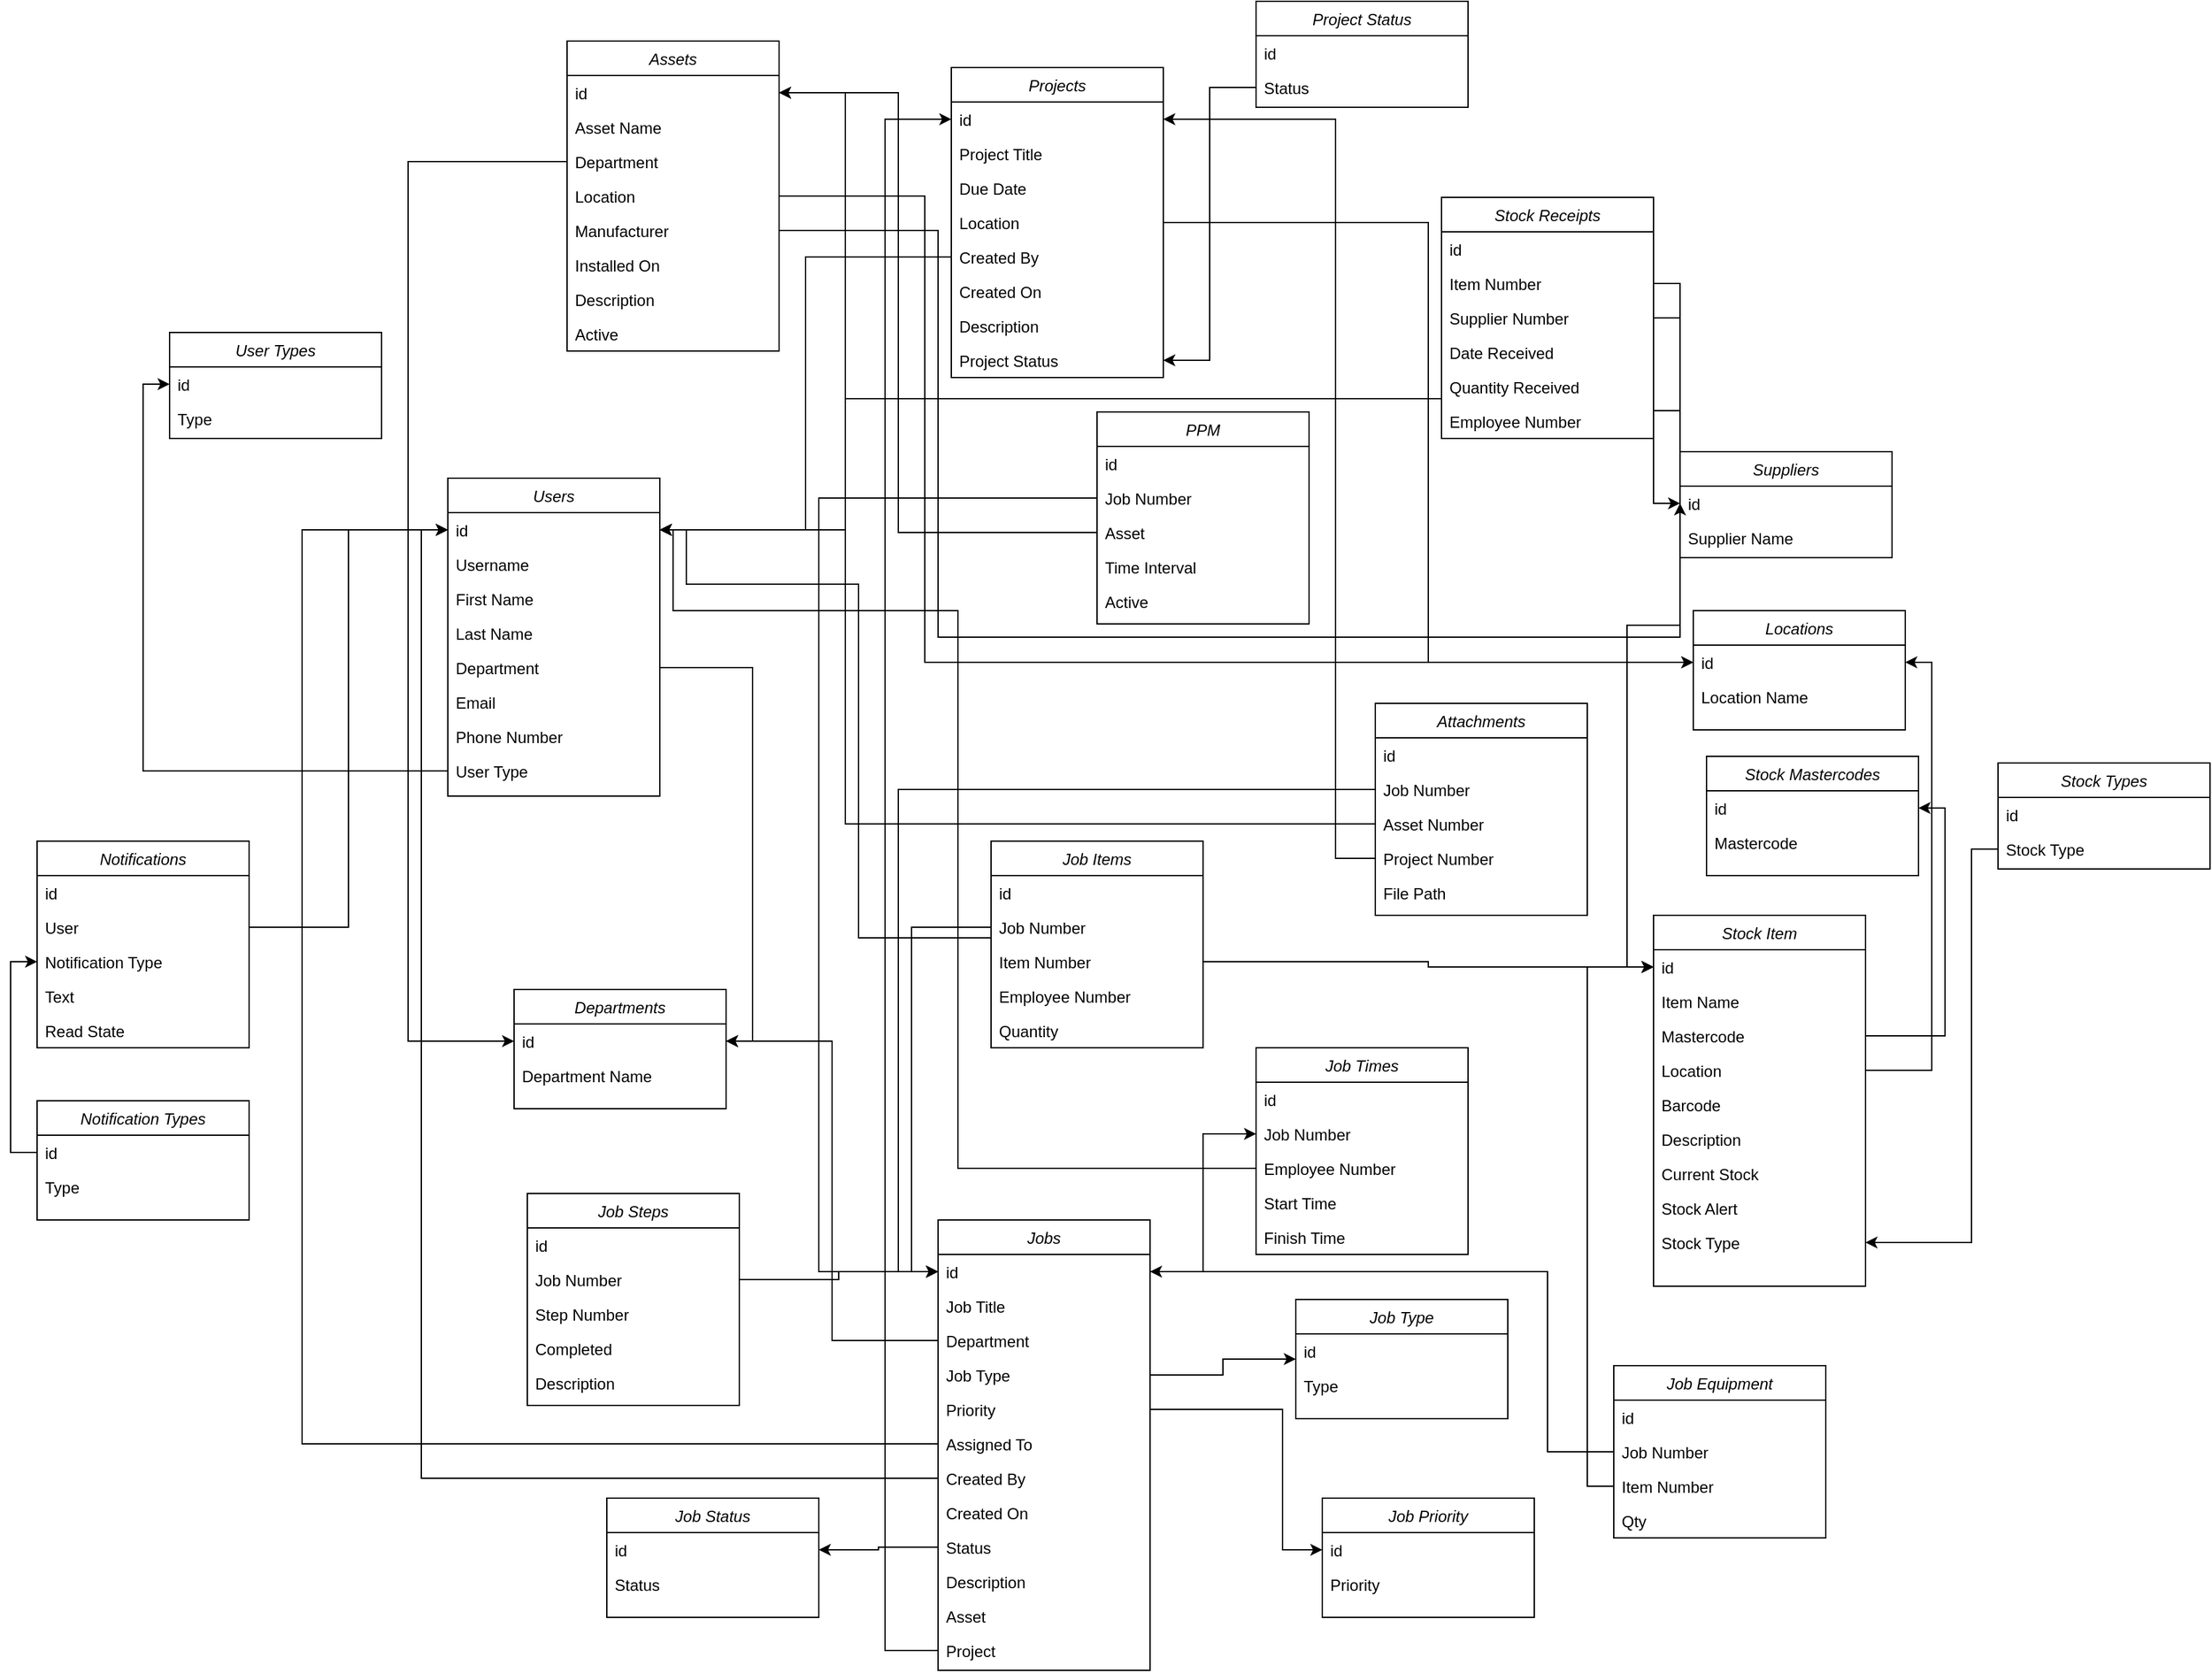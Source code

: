 <mxfile version="14.9.0" type="device"><diagram id="C5RBs43oDa-KdzZeNtuy" name="Page-1"><mxGraphModel dx="1955" dy="829" grid="1" gridSize="10" guides="1" tooltips="1" connect="1" arrows="1" fold="1" page="1" pageScale="1" pageWidth="1169" pageHeight="827" math="0" shadow="0"><root><mxCell id="WIyWlLk6GJQsqaUBKTNV-0"/><mxCell id="WIyWlLk6GJQsqaUBKTNV-1" parent="WIyWlLk6GJQsqaUBKTNV-0"/><mxCell id="DF0LP9qrKJNZYQC01fjp-1" value="Departments" style="swimlane;fontStyle=2;align=center;verticalAlign=top;childLayout=stackLayout;horizontal=1;startSize=26;horizontalStack=0;resizeParent=1;resizeLast=0;collapsible=1;marginBottom=0;rounded=0;shadow=0;strokeWidth=1;" parent="WIyWlLk6GJQsqaUBKTNV-1" vertex="1"><mxGeometry x="720" y="786" width="160" height="90" as="geometry"><mxRectangle x="230" y="140" width="160" height="26" as="alternateBounds"/></mxGeometry></mxCell><mxCell id="DF0LP9qrKJNZYQC01fjp-2" value="id" style="text;align=left;verticalAlign=top;spacingLeft=4;spacingRight=4;overflow=hidden;rotatable=0;points=[[0,0.5],[1,0.5]];portConstraint=eastwest;" parent="DF0LP9qrKJNZYQC01fjp-1" vertex="1"><mxGeometry y="26" width="160" height="26" as="geometry"/></mxCell><mxCell id="DF0LP9qrKJNZYQC01fjp-3" value="Department Name" style="text;align=left;verticalAlign=top;spacingLeft=4;spacingRight=4;overflow=hidden;rotatable=0;points=[[0,0.5],[1,0.5]];portConstraint=eastwest;rounded=0;shadow=0;html=0;" parent="DF0LP9qrKJNZYQC01fjp-1" vertex="1"><mxGeometry y="52" width="160" height="26" as="geometry"/></mxCell><mxCell id="DF0LP9qrKJNZYQC01fjp-8" value="Locations" style="swimlane;fontStyle=2;align=center;verticalAlign=top;childLayout=stackLayout;horizontal=1;startSize=26;horizontalStack=0;resizeParent=1;resizeLast=0;collapsible=1;marginBottom=0;rounded=0;shadow=0;strokeWidth=1;" parent="WIyWlLk6GJQsqaUBKTNV-1" vertex="1"><mxGeometry x="1610" y="500" width="160" height="90" as="geometry"><mxRectangle x="230" y="140" width="160" height="26" as="alternateBounds"/></mxGeometry></mxCell><mxCell id="DF0LP9qrKJNZYQC01fjp-9" value="id" style="text;align=left;verticalAlign=top;spacingLeft=4;spacingRight=4;overflow=hidden;rotatable=0;points=[[0,0.5],[1,0.5]];portConstraint=eastwest;" parent="DF0LP9qrKJNZYQC01fjp-8" vertex="1"><mxGeometry y="26" width="160" height="26" as="geometry"/></mxCell><mxCell id="DF0LP9qrKJNZYQC01fjp-10" value="Location Name" style="text;align=left;verticalAlign=top;spacingLeft=4;spacingRight=4;overflow=hidden;rotatable=0;points=[[0,0.5],[1,0.5]];portConstraint=eastwest;rounded=0;shadow=0;html=0;" parent="DF0LP9qrKJNZYQC01fjp-8" vertex="1"><mxGeometry y="52" width="160" height="26" as="geometry"/></mxCell><mxCell id="DF0LP9qrKJNZYQC01fjp-11" value="Job Status" style="swimlane;fontStyle=2;align=center;verticalAlign=top;childLayout=stackLayout;horizontal=1;startSize=26;horizontalStack=0;resizeParent=1;resizeLast=0;collapsible=1;marginBottom=0;rounded=0;shadow=0;strokeWidth=1;" parent="WIyWlLk6GJQsqaUBKTNV-1" vertex="1"><mxGeometry x="790" y="1170" width="160" height="90" as="geometry"><mxRectangle x="230" y="140" width="160" height="26" as="alternateBounds"/></mxGeometry></mxCell><mxCell id="DF0LP9qrKJNZYQC01fjp-12" value="id" style="text;align=left;verticalAlign=top;spacingLeft=4;spacingRight=4;overflow=hidden;rotatable=0;points=[[0,0.5],[1,0.5]];portConstraint=eastwest;" parent="DF0LP9qrKJNZYQC01fjp-11" vertex="1"><mxGeometry y="26" width="160" height="26" as="geometry"/></mxCell><mxCell id="DF0LP9qrKJNZYQC01fjp-13" value="Status" style="text;align=left;verticalAlign=top;spacingLeft=4;spacingRight=4;overflow=hidden;rotatable=0;points=[[0,0.5],[1,0.5]];portConstraint=eastwest;rounded=0;shadow=0;html=0;" parent="DF0LP9qrKJNZYQC01fjp-11" vertex="1"><mxGeometry y="52" width="160" height="26" as="geometry"/></mxCell><mxCell id="DF0LP9qrKJNZYQC01fjp-14" value="Job Priority" style="swimlane;fontStyle=2;align=center;verticalAlign=top;childLayout=stackLayout;horizontal=1;startSize=26;horizontalStack=0;resizeParent=1;resizeLast=0;collapsible=1;marginBottom=0;rounded=0;shadow=0;strokeWidth=1;" parent="WIyWlLk6GJQsqaUBKTNV-1" vertex="1"><mxGeometry x="1330" y="1170" width="160" height="90" as="geometry"><mxRectangle x="230" y="140" width="160" height="26" as="alternateBounds"/></mxGeometry></mxCell><mxCell id="DF0LP9qrKJNZYQC01fjp-15" value="id" style="text;align=left;verticalAlign=top;spacingLeft=4;spacingRight=4;overflow=hidden;rotatable=0;points=[[0,0.5],[1,0.5]];portConstraint=eastwest;" parent="DF0LP9qrKJNZYQC01fjp-14" vertex="1"><mxGeometry y="26" width="160" height="26" as="geometry"/></mxCell><mxCell id="DF0LP9qrKJNZYQC01fjp-16" value="Priority" style="text;align=left;verticalAlign=top;spacingLeft=4;spacingRight=4;overflow=hidden;rotatable=0;points=[[0,0.5],[1,0.5]];portConstraint=eastwest;rounded=0;shadow=0;html=0;" parent="DF0LP9qrKJNZYQC01fjp-14" vertex="1"><mxGeometry y="52" width="160" height="26" as="geometry"/></mxCell><mxCell id="DF0LP9qrKJNZYQC01fjp-17" value="Job Type" style="swimlane;fontStyle=2;align=center;verticalAlign=top;childLayout=stackLayout;horizontal=1;startSize=26;horizontalStack=0;resizeParent=1;resizeLast=0;collapsible=1;marginBottom=0;rounded=0;shadow=0;strokeWidth=1;" parent="WIyWlLk6GJQsqaUBKTNV-1" vertex="1"><mxGeometry x="1310" y="1020" width="160" height="90" as="geometry"><mxRectangle x="230" y="140" width="160" height="26" as="alternateBounds"/></mxGeometry></mxCell><mxCell id="DF0LP9qrKJNZYQC01fjp-18" value="id" style="text;align=left;verticalAlign=top;spacingLeft=4;spacingRight=4;overflow=hidden;rotatable=0;points=[[0,0.5],[1,0.5]];portConstraint=eastwest;" parent="DF0LP9qrKJNZYQC01fjp-17" vertex="1"><mxGeometry y="26" width="160" height="26" as="geometry"/></mxCell><mxCell id="DF0LP9qrKJNZYQC01fjp-19" value="Type" style="text;align=left;verticalAlign=top;spacingLeft=4;spacingRight=4;overflow=hidden;rotatable=0;points=[[0,0.5],[1,0.5]];portConstraint=eastwest;rounded=0;shadow=0;html=0;" parent="DF0LP9qrKJNZYQC01fjp-17" vertex="1"><mxGeometry y="52" width="160" height="26" as="geometry"/></mxCell><mxCell id="DF0LP9qrKJNZYQC01fjp-20" value="Users" style="swimlane;fontStyle=2;align=center;verticalAlign=top;childLayout=stackLayout;horizontal=1;startSize=26;horizontalStack=0;resizeParent=1;resizeLast=0;collapsible=1;marginBottom=0;rounded=0;shadow=0;strokeWidth=1;" parent="WIyWlLk6GJQsqaUBKTNV-1" vertex="1"><mxGeometry x="670" y="400" width="160" height="240" as="geometry"><mxRectangle x="230" y="140" width="160" height="26" as="alternateBounds"/></mxGeometry></mxCell><mxCell id="DF0LP9qrKJNZYQC01fjp-21" value="id" style="text;align=left;verticalAlign=top;spacingLeft=4;spacingRight=4;overflow=hidden;rotatable=0;points=[[0,0.5],[1,0.5]];portConstraint=eastwest;" parent="DF0LP9qrKJNZYQC01fjp-20" vertex="1"><mxGeometry y="26" width="160" height="26" as="geometry"/></mxCell><mxCell id="DF0LP9qrKJNZYQC01fjp-22" value="Username" style="text;align=left;verticalAlign=top;spacingLeft=4;spacingRight=4;overflow=hidden;rotatable=0;points=[[0,0.5],[1,0.5]];portConstraint=eastwest;rounded=0;shadow=0;html=0;" parent="DF0LP9qrKJNZYQC01fjp-20" vertex="1"><mxGeometry y="52" width="160" height="26" as="geometry"/></mxCell><mxCell id="DF0LP9qrKJNZYQC01fjp-23" value="First Name" style="text;align=left;verticalAlign=top;spacingLeft=4;spacingRight=4;overflow=hidden;rotatable=0;points=[[0,0.5],[1,0.5]];portConstraint=eastwest;rounded=0;shadow=0;html=0;" parent="DF0LP9qrKJNZYQC01fjp-20" vertex="1"><mxGeometry y="78" width="160" height="26" as="geometry"/></mxCell><mxCell id="DF0LP9qrKJNZYQC01fjp-26" value="Last Name" style="text;align=left;verticalAlign=top;spacingLeft=4;spacingRight=4;overflow=hidden;rotatable=0;points=[[0,0.5],[1,0.5]];portConstraint=eastwest;rounded=0;shadow=0;html=0;" parent="DF0LP9qrKJNZYQC01fjp-20" vertex="1"><mxGeometry y="104" width="160" height="26" as="geometry"/></mxCell><mxCell id="DF0LP9qrKJNZYQC01fjp-27" value="Department" style="text;align=left;verticalAlign=top;spacingLeft=4;spacingRight=4;overflow=hidden;rotatable=0;points=[[0,0.5],[1,0.5]];portConstraint=eastwest;rounded=0;shadow=0;html=0;" parent="DF0LP9qrKJNZYQC01fjp-20" vertex="1"><mxGeometry y="130" width="160" height="26" as="geometry"/></mxCell><mxCell id="DF0LP9qrKJNZYQC01fjp-28" value="Email" style="text;align=left;verticalAlign=top;spacingLeft=4;spacingRight=4;overflow=hidden;rotatable=0;points=[[0,0.5],[1,0.5]];portConstraint=eastwest;rounded=0;shadow=0;html=0;" parent="DF0LP9qrKJNZYQC01fjp-20" vertex="1"><mxGeometry y="156" width="160" height="26" as="geometry"/></mxCell><mxCell id="DF0LP9qrKJNZYQC01fjp-29" value="Phone Number" style="text;align=left;verticalAlign=top;spacingLeft=4;spacingRight=4;overflow=hidden;rotatable=0;points=[[0,0.5],[1,0.5]];portConstraint=eastwest;rounded=0;shadow=0;html=0;" parent="DF0LP9qrKJNZYQC01fjp-20" vertex="1"><mxGeometry y="182" width="160" height="26" as="geometry"/></mxCell><mxCell id="DF0LP9qrKJNZYQC01fjp-30" value="User Type" style="text;align=left;verticalAlign=top;spacingLeft=4;spacingRight=4;overflow=hidden;rotatable=0;points=[[0,0.5],[1,0.5]];portConstraint=eastwest;rounded=0;shadow=0;html=0;" parent="DF0LP9qrKJNZYQC01fjp-20" vertex="1"><mxGeometry y="208" width="160" height="26" as="geometry"/></mxCell><mxCell id="DF0LP9qrKJNZYQC01fjp-31" style="edgeStyle=orthogonalEdgeStyle;rounded=0;orthogonalLoop=1;jettySize=auto;html=1;exitX=1;exitY=0.5;exitDx=0;exitDy=0;entryX=1;entryY=0.5;entryDx=0;entryDy=0;" parent="WIyWlLk6GJQsqaUBKTNV-1" source="DF0LP9qrKJNZYQC01fjp-27" target="DF0LP9qrKJNZYQC01fjp-2" edge="1"><mxGeometry relative="1" as="geometry"/></mxCell><mxCell id="DF0LP9qrKJNZYQC01fjp-33" value="Suppliers" style="swimlane;fontStyle=2;align=center;verticalAlign=top;childLayout=stackLayout;horizontal=1;startSize=26;horizontalStack=0;resizeParent=1;resizeLast=0;collapsible=1;marginBottom=0;rounded=0;shadow=0;strokeWidth=1;" parent="WIyWlLk6GJQsqaUBKTNV-1" vertex="1"><mxGeometry x="1600" y="380" width="160" height="80" as="geometry"><mxRectangle x="230" y="140" width="160" height="26" as="alternateBounds"/></mxGeometry></mxCell><mxCell id="DF0LP9qrKJNZYQC01fjp-34" value="id" style="text;align=left;verticalAlign=top;spacingLeft=4;spacingRight=4;overflow=hidden;rotatable=0;points=[[0,0.5],[1,0.5]];portConstraint=eastwest;" parent="DF0LP9qrKJNZYQC01fjp-33" vertex="1"><mxGeometry y="26" width="160" height="26" as="geometry"/></mxCell><mxCell id="DF0LP9qrKJNZYQC01fjp-35" value="Supplier Name" style="text;align=left;verticalAlign=top;spacingLeft=4;spacingRight=4;overflow=hidden;rotatable=0;points=[[0,0.5],[1,0.5]];portConstraint=eastwest;rounded=0;shadow=0;html=0;" parent="DF0LP9qrKJNZYQC01fjp-33" vertex="1"><mxGeometry y="52" width="160" height="26" as="geometry"/></mxCell><mxCell id="DF0LP9qrKJNZYQC01fjp-42" value="Stock Item" style="swimlane;fontStyle=2;align=center;verticalAlign=top;childLayout=stackLayout;horizontal=1;startSize=26;horizontalStack=0;resizeParent=1;resizeLast=0;collapsible=1;marginBottom=0;rounded=0;shadow=0;strokeWidth=1;" parent="WIyWlLk6GJQsqaUBKTNV-1" vertex="1"><mxGeometry x="1580" y="730" width="160" height="280" as="geometry"><mxRectangle x="230" y="140" width="160" height="26" as="alternateBounds"/></mxGeometry></mxCell><mxCell id="DF0LP9qrKJNZYQC01fjp-43" value="id" style="text;align=left;verticalAlign=top;spacingLeft=4;spacingRight=4;overflow=hidden;rotatable=0;points=[[0,0.5],[1,0.5]];portConstraint=eastwest;" parent="DF0LP9qrKJNZYQC01fjp-42" vertex="1"><mxGeometry y="26" width="160" height="26" as="geometry"/></mxCell><mxCell id="DF0LP9qrKJNZYQC01fjp-44" value="Item Name" style="text;align=left;verticalAlign=top;spacingLeft=4;spacingRight=4;overflow=hidden;rotatable=0;points=[[0,0.5],[1,0.5]];portConstraint=eastwest;rounded=0;shadow=0;html=0;" parent="DF0LP9qrKJNZYQC01fjp-42" vertex="1"><mxGeometry y="52" width="160" height="26" as="geometry"/></mxCell><mxCell id="DF0LP9qrKJNZYQC01fjp-46" value="Mastercode" style="text;align=left;verticalAlign=top;spacingLeft=4;spacingRight=4;overflow=hidden;rotatable=0;points=[[0,0.5],[1,0.5]];portConstraint=eastwest;rounded=0;shadow=0;html=0;" parent="DF0LP9qrKJNZYQC01fjp-42" vertex="1"><mxGeometry y="78" width="160" height="26" as="geometry"/></mxCell><mxCell id="DF0LP9qrKJNZYQC01fjp-47" value="Location" style="text;align=left;verticalAlign=top;spacingLeft=4;spacingRight=4;overflow=hidden;rotatable=0;points=[[0,0.5],[1,0.5]];portConstraint=eastwest;rounded=0;shadow=0;html=0;" parent="DF0LP9qrKJNZYQC01fjp-42" vertex="1"><mxGeometry y="104" width="160" height="26" as="geometry"/></mxCell><mxCell id="DF0LP9qrKJNZYQC01fjp-48" value="Barcode" style="text;align=left;verticalAlign=top;spacingLeft=4;spacingRight=4;overflow=hidden;rotatable=0;points=[[0,0.5],[1,0.5]];portConstraint=eastwest;rounded=0;shadow=0;html=0;" parent="DF0LP9qrKJNZYQC01fjp-42" vertex="1"><mxGeometry y="130" width="160" height="26" as="geometry"/></mxCell><mxCell id="DF0LP9qrKJNZYQC01fjp-49" value="Description" style="text;align=left;verticalAlign=top;spacingLeft=4;spacingRight=4;overflow=hidden;rotatable=0;points=[[0,0.5],[1,0.5]];portConstraint=eastwest;rounded=0;shadow=0;html=0;" parent="DF0LP9qrKJNZYQC01fjp-42" vertex="1"><mxGeometry y="156" width="160" height="26" as="geometry"/></mxCell><mxCell id="DF0LP9qrKJNZYQC01fjp-50" value="Current Stock" style="text;align=left;verticalAlign=top;spacingLeft=4;spacingRight=4;overflow=hidden;rotatable=0;points=[[0,0.5],[1,0.5]];portConstraint=eastwest;rounded=0;shadow=0;html=0;" parent="DF0LP9qrKJNZYQC01fjp-42" vertex="1"><mxGeometry y="182" width="160" height="26" as="geometry"/></mxCell><mxCell id="DF0LP9qrKJNZYQC01fjp-51" value="Stock Alert" style="text;align=left;verticalAlign=top;spacingLeft=4;spacingRight=4;overflow=hidden;rotatable=0;points=[[0,0.5],[1,0.5]];portConstraint=eastwest;rounded=0;shadow=0;html=0;" parent="DF0LP9qrKJNZYQC01fjp-42" vertex="1"><mxGeometry y="208" width="160" height="26" as="geometry"/></mxCell><mxCell id="DF0LP9qrKJNZYQC01fjp-133" value="Stock Type" style="text;align=left;verticalAlign=top;spacingLeft=4;spacingRight=4;overflow=hidden;rotatable=0;points=[[0,0.5],[1,0.5]];portConstraint=eastwest;rounded=0;shadow=0;html=0;" parent="DF0LP9qrKJNZYQC01fjp-42" vertex="1"><mxGeometry y="234" width="160" height="26" as="geometry"/></mxCell><mxCell id="DF0LP9qrKJNZYQC01fjp-52" value="Stock Mastercodes" style="swimlane;fontStyle=2;align=center;verticalAlign=top;childLayout=stackLayout;horizontal=1;startSize=26;horizontalStack=0;resizeParent=1;resizeLast=0;collapsible=1;marginBottom=0;rounded=0;shadow=0;strokeWidth=1;" parent="WIyWlLk6GJQsqaUBKTNV-1" vertex="1"><mxGeometry x="1620" y="610" width="160" height="90" as="geometry"><mxRectangle x="230" y="140" width="160" height="26" as="alternateBounds"/></mxGeometry></mxCell><mxCell id="DF0LP9qrKJNZYQC01fjp-53" value="id" style="text;align=left;verticalAlign=top;spacingLeft=4;spacingRight=4;overflow=hidden;rotatable=0;points=[[0,0.5],[1,0.5]];portConstraint=eastwest;" parent="DF0LP9qrKJNZYQC01fjp-52" vertex="1"><mxGeometry y="26" width="160" height="26" as="geometry"/></mxCell><mxCell id="DF0LP9qrKJNZYQC01fjp-54" value="Mastercode" style="text;align=left;verticalAlign=top;spacingLeft=4;spacingRight=4;overflow=hidden;rotatable=0;points=[[0,0.5],[1,0.5]];portConstraint=eastwest;rounded=0;shadow=0;html=0;" parent="DF0LP9qrKJNZYQC01fjp-52" vertex="1"><mxGeometry y="52" width="160" height="26" as="geometry"/></mxCell><mxCell id="DF0LP9qrKJNZYQC01fjp-55" style="edgeStyle=orthogonalEdgeStyle;rounded=0;orthogonalLoop=1;jettySize=auto;html=1;exitX=1;exitY=0.5;exitDx=0;exitDy=0;entryX=1;entryY=0.5;entryDx=0;entryDy=0;" parent="WIyWlLk6GJQsqaUBKTNV-1" source="DF0LP9qrKJNZYQC01fjp-46" target="DF0LP9qrKJNZYQC01fjp-53" edge="1"><mxGeometry relative="1" as="geometry"/></mxCell><mxCell id="DF0LP9qrKJNZYQC01fjp-57" style="edgeStyle=orthogonalEdgeStyle;rounded=0;orthogonalLoop=1;jettySize=auto;html=1;exitX=1;exitY=0.5;exitDx=0;exitDy=0;entryX=1;entryY=0.5;entryDx=0;entryDy=0;" parent="WIyWlLk6GJQsqaUBKTNV-1" source="DF0LP9qrKJNZYQC01fjp-47" target="DF0LP9qrKJNZYQC01fjp-9" edge="1"><mxGeometry relative="1" as="geometry"/></mxCell><mxCell id="DF0LP9qrKJNZYQC01fjp-59" value="Jobs" style="swimlane;fontStyle=2;align=center;verticalAlign=top;childLayout=stackLayout;horizontal=1;startSize=26;horizontalStack=0;resizeParent=1;resizeLast=0;collapsible=1;marginBottom=0;rounded=0;shadow=0;strokeWidth=1;" parent="WIyWlLk6GJQsqaUBKTNV-1" vertex="1"><mxGeometry x="1040" y="960" width="160" height="340" as="geometry"><mxRectangle x="230" y="140" width="160" height="26" as="alternateBounds"/></mxGeometry></mxCell><mxCell id="DF0LP9qrKJNZYQC01fjp-60" value="id" style="text;align=left;verticalAlign=top;spacingLeft=4;spacingRight=4;overflow=hidden;rotatable=0;points=[[0,0.5],[1,0.5]];portConstraint=eastwest;" parent="DF0LP9qrKJNZYQC01fjp-59" vertex="1"><mxGeometry y="26" width="160" height="26" as="geometry"/></mxCell><mxCell id="DF0LP9qrKJNZYQC01fjp-61" value="Job Title" style="text;align=left;verticalAlign=top;spacingLeft=4;spacingRight=4;overflow=hidden;rotatable=0;points=[[0,0.5],[1,0.5]];portConstraint=eastwest;rounded=0;shadow=0;html=0;" parent="DF0LP9qrKJNZYQC01fjp-59" vertex="1"><mxGeometry y="52" width="160" height="26" as="geometry"/></mxCell><mxCell id="DF0LP9qrKJNZYQC01fjp-62" value="Department" style="text;align=left;verticalAlign=top;spacingLeft=4;spacingRight=4;overflow=hidden;rotatable=0;points=[[0,0.5],[1,0.5]];portConstraint=eastwest;rounded=0;shadow=0;html=0;" parent="DF0LP9qrKJNZYQC01fjp-59" vertex="1"><mxGeometry y="78" width="160" height="26" as="geometry"/></mxCell><mxCell id="DF0LP9qrKJNZYQC01fjp-63" value="Job Type" style="text;align=left;verticalAlign=top;spacingLeft=4;spacingRight=4;overflow=hidden;rotatable=0;points=[[0,0.5],[1,0.5]];portConstraint=eastwest;rounded=0;shadow=0;html=0;" parent="DF0LP9qrKJNZYQC01fjp-59" vertex="1"><mxGeometry y="104" width="160" height="26" as="geometry"/></mxCell><mxCell id="DF0LP9qrKJNZYQC01fjp-64" value="Priority" style="text;align=left;verticalAlign=top;spacingLeft=4;spacingRight=4;overflow=hidden;rotatable=0;points=[[0,0.5],[1,0.5]];portConstraint=eastwest;rounded=0;shadow=0;html=0;" parent="DF0LP9qrKJNZYQC01fjp-59" vertex="1"><mxGeometry y="130" width="160" height="26" as="geometry"/></mxCell><mxCell id="DF0LP9qrKJNZYQC01fjp-65" value="Assigned To" style="text;align=left;verticalAlign=top;spacingLeft=4;spacingRight=4;overflow=hidden;rotatable=0;points=[[0,0.5],[1,0.5]];portConstraint=eastwest;rounded=0;shadow=0;html=0;" parent="DF0LP9qrKJNZYQC01fjp-59" vertex="1"><mxGeometry y="156" width="160" height="26" as="geometry"/></mxCell><mxCell id="DF0LP9qrKJNZYQC01fjp-66" value="Created By" style="text;align=left;verticalAlign=top;spacingLeft=4;spacingRight=4;overflow=hidden;rotatable=0;points=[[0,0.5],[1,0.5]];portConstraint=eastwest;rounded=0;shadow=0;html=0;" parent="DF0LP9qrKJNZYQC01fjp-59" vertex="1"><mxGeometry y="182" width="160" height="26" as="geometry"/></mxCell><mxCell id="DF0LP9qrKJNZYQC01fjp-67" value="Created On" style="text;align=left;verticalAlign=top;spacingLeft=4;spacingRight=4;overflow=hidden;rotatable=0;points=[[0,0.5],[1,0.5]];portConstraint=eastwest;rounded=0;shadow=0;html=0;" parent="DF0LP9qrKJNZYQC01fjp-59" vertex="1"><mxGeometry y="208" width="160" height="26" as="geometry"/></mxCell><mxCell id="DF0LP9qrKJNZYQC01fjp-71" value="Status" style="text;align=left;verticalAlign=top;spacingLeft=4;spacingRight=4;overflow=hidden;rotatable=0;points=[[0,0.5],[1,0.5]];portConstraint=eastwest;rounded=0;shadow=0;html=0;" parent="DF0LP9qrKJNZYQC01fjp-59" vertex="1"><mxGeometry y="234" width="160" height="26" as="geometry"/></mxCell><mxCell id="DF0LP9qrKJNZYQC01fjp-130" value="Description" style="text;align=left;verticalAlign=top;spacingLeft=4;spacingRight=4;overflow=hidden;rotatable=0;points=[[0,0.5],[1,0.5]];portConstraint=eastwest;rounded=0;shadow=0;html=0;" parent="DF0LP9qrKJNZYQC01fjp-59" vertex="1"><mxGeometry y="260" width="160" height="26" as="geometry"/></mxCell><mxCell id="DF0LP9qrKJNZYQC01fjp-147" value="Asset" style="text;align=left;verticalAlign=top;spacingLeft=4;spacingRight=4;overflow=hidden;rotatable=0;points=[[0,0.5],[1,0.5]];portConstraint=eastwest;rounded=0;shadow=0;html=0;" parent="DF0LP9qrKJNZYQC01fjp-59" vertex="1"><mxGeometry y="286" width="160" height="26" as="geometry"/></mxCell><mxCell id="DF0LP9qrKJNZYQC01fjp-148" value="Project" style="text;align=left;verticalAlign=top;spacingLeft=4;spacingRight=4;overflow=hidden;rotatable=0;points=[[0,0.5],[1,0.5]];portConstraint=eastwest;rounded=0;shadow=0;html=0;" parent="DF0LP9qrKJNZYQC01fjp-59" vertex="1"><mxGeometry y="312" width="160" height="26" as="geometry"/></mxCell><mxCell id="DF0LP9qrKJNZYQC01fjp-68" style="edgeStyle=orthogonalEdgeStyle;rounded=0;orthogonalLoop=1;jettySize=auto;html=1;exitX=0;exitY=0.5;exitDx=0;exitDy=0;entryX=1;entryY=0.5;entryDx=0;entryDy=0;" parent="WIyWlLk6GJQsqaUBKTNV-1" source="DF0LP9qrKJNZYQC01fjp-62" target="DF0LP9qrKJNZYQC01fjp-2" edge="1"><mxGeometry relative="1" as="geometry"/></mxCell><mxCell id="DF0LP9qrKJNZYQC01fjp-69" style="edgeStyle=orthogonalEdgeStyle;rounded=0;orthogonalLoop=1;jettySize=auto;html=1;exitX=1;exitY=0.5;exitDx=0;exitDy=0;entryX=0;entryY=0.5;entryDx=0;entryDy=0;" parent="WIyWlLk6GJQsqaUBKTNV-1" source="DF0LP9qrKJNZYQC01fjp-63" target="DF0LP9qrKJNZYQC01fjp-17" edge="1"><mxGeometry relative="1" as="geometry"/></mxCell><mxCell id="DF0LP9qrKJNZYQC01fjp-70" style="edgeStyle=orthogonalEdgeStyle;rounded=0;orthogonalLoop=1;jettySize=auto;html=1;exitX=1;exitY=0.5;exitDx=0;exitDy=0;entryX=0;entryY=0.5;entryDx=0;entryDy=0;" parent="WIyWlLk6GJQsqaUBKTNV-1" source="DF0LP9qrKJNZYQC01fjp-64" target="DF0LP9qrKJNZYQC01fjp-15" edge="1"><mxGeometry relative="1" as="geometry"><Array as="points"><mxPoint x="1300" y="1103"/><mxPoint x="1300" y="1209"/></Array></mxGeometry></mxCell><mxCell id="DF0LP9qrKJNZYQC01fjp-72" style="edgeStyle=orthogonalEdgeStyle;rounded=0;orthogonalLoop=1;jettySize=auto;html=1;exitX=0;exitY=0.5;exitDx=0;exitDy=0;entryX=1;entryY=0.5;entryDx=0;entryDy=0;" parent="WIyWlLk6GJQsqaUBKTNV-1" source="DF0LP9qrKJNZYQC01fjp-71" target="DF0LP9qrKJNZYQC01fjp-12" edge="1"><mxGeometry relative="1" as="geometry"/></mxCell><mxCell id="DF0LP9qrKJNZYQC01fjp-83" value="Job Times" style="swimlane;fontStyle=2;align=center;verticalAlign=top;childLayout=stackLayout;horizontal=1;startSize=26;horizontalStack=0;resizeParent=1;resizeLast=0;collapsible=1;marginBottom=0;rounded=0;shadow=0;strokeWidth=1;" parent="WIyWlLk6GJQsqaUBKTNV-1" vertex="1"><mxGeometry x="1280" y="830" width="160" height="156" as="geometry"><mxRectangle x="230" y="140" width="160" height="26" as="alternateBounds"/></mxGeometry></mxCell><mxCell id="DF0LP9qrKJNZYQC01fjp-84" value="id" style="text;align=left;verticalAlign=top;spacingLeft=4;spacingRight=4;overflow=hidden;rotatable=0;points=[[0,0.5],[1,0.5]];portConstraint=eastwest;" parent="DF0LP9qrKJNZYQC01fjp-83" vertex="1"><mxGeometry y="26" width="160" height="26" as="geometry"/></mxCell><mxCell id="DF0LP9qrKJNZYQC01fjp-85" value="Job Number" style="text;align=left;verticalAlign=top;spacingLeft=4;spacingRight=4;overflow=hidden;rotatable=0;points=[[0,0.5],[1,0.5]];portConstraint=eastwest;rounded=0;shadow=0;html=0;" parent="DF0LP9qrKJNZYQC01fjp-83" vertex="1"><mxGeometry y="52" width="160" height="26" as="geometry"/></mxCell><mxCell id="DF0LP9qrKJNZYQC01fjp-86" value="Employee Number" style="text;align=left;verticalAlign=top;spacingLeft=4;spacingRight=4;overflow=hidden;rotatable=0;points=[[0,0.5],[1,0.5]];portConstraint=eastwest;rounded=0;shadow=0;html=0;" parent="DF0LP9qrKJNZYQC01fjp-83" vertex="1"><mxGeometry y="78" width="160" height="26" as="geometry"/></mxCell><mxCell id="DF0LP9qrKJNZYQC01fjp-87" value="Start Time" style="text;align=left;verticalAlign=top;spacingLeft=4;spacingRight=4;overflow=hidden;rotatable=0;points=[[0,0.5],[1,0.5]];portConstraint=eastwest;rounded=0;shadow=0;html=0;" parent="DF0LP9qrKJNZYQC01fjp-83" vertex="1"><mxGeometry y="104" width="160" height="26" as="geometry"/></mxCell><mxCell id="DF0LP9qrKJNZYQC01fjp-88" value="Finish Time" style="text;align=left;verticalAlign=top;spacingLeft=4;spacingRight=4;overflow=hidden;rotatable=0;points=[[0,0.5],[1,0.5]];portConstraint=eastwest;rounded=0;shadow=0;html=0;" parent="DF0LP9qrKJNZYQC01fjp-83" vertex="1"><mxGeometry y="130" width="160" height="26" as="geometry"/></mxCell><mxCell id="DF0LP9qrKJNZYQC01fjp-95" style="edgeStyle=orthogonalEdgeStyle;rounded=0;orthogonalLoop=1;jettySize=auto;html=1;exitX=1;exitY=0.5;exitDx=0;exitDy=0;entryX=0;entryY=0.5;entryDx=0;entryDy=0;" parent="WIyWlLk6GJQsqaUBKTNV-1" source="DF0LP9qrKJNZYQC01fjp-60" target="DF0LP9qrKJNZYQC01fjp-85" edge="1"><mxGeometry relative="1" as="geometry"/></mxCell><mxCell id="DF0LP9qrKJNZYQC01fjp-96" style="edgeStyle=orthogonalEdgeStyle;rounded=0;orthogonalLoop=1;jettySize=auto;html=1;exitX=0;exitY=0.5;exitDx=0;exitDy=0;entryX=0;entryY=0.5;entryDx=0;entryDy=0;" parent="WIyWlLk6GJQsqaUBKTNV-1" source="DF0LP9qrKJNZYQC01fjp-66" target="DF0LP9qrKJNZYQC01fjp-21" edge="1"><mxGeometry relative="1" as="geometry"/></mxCell><mxCell id="DF0LP9qrKJNZYQC01fjp-97" style="edgeStyle=orthogonalEdgeStyle;rounded=0;orthogonalLoop=1;jettySize=auto;html=1;exitX=0;exitY=0.5;exitDx=0;exitDy=0;entryX=0;entryY=0.5;entryDx=0;entryDy=0;" parent="WIyWlLk6GJQsqaUBKTNV-1" source="DF0LP9qrKJNZYQC01fjp-65" target="DF0LP9qrKJNZYQC01fjp-21" edge="1"><mxGeometry relative="1" as="geometry"><Array as="points"><mxPoint x="560" y="1129"/><mxPoint x="560" y="439"/></Array></mxGeometry></mxCell><mxCell id="DF0LP9qrKJNZYQC01fjp-98" value="User Types" style="swimlane;fontStyle=2;align=center;verticalAlign=top;childLayout=stackLayout;horizontal=1;startSize=26;horizontalStack=0;resizeParent=1;resizeLast=0;collapsible=1;marginBottom=0;rounded=0;shadow=0;strokeWidth=1;" parent="WIyWlLk6GJQsqaUBKTNV-1" vertex="1"><mxGeometry x="460" y="290" width="160" height="80" as="geometry"><mxRectangle x="230" y="140" width="160" height="26" as="alternateBounds"/></mxGeometry></mxCell><mxCell id="DF0LP9qrKJNZYQC01fjp-99" value="id" style="text;align=left;verticalAlign=top;spacingLeft=4;spacingRight=4;overflow=hidden;rotatable=0;points=[[0,0.5],[1,0.5]];portConstraint=eastwest;" parent="DF0LP9qrKJNZYQC01fjp-98" vertex="1"><mxGeometry y="26" width="160" height="26" as="geometry"/></mxCell><mxCell id="DF0LP9qrKJNZYQC01fjp-100" value="Type" style="text;align=left;verticalAlign=top;spacingLeft=4;spacingRight=4;overflow=hidden;rotatable=0;points=[[0,0.5],[1,0.5]];portConstraint=eastwest;rounded=0;shadow=0;html=0;" parent="DF0LP9qrKJNZYQC01fjp-98" vertex="1"><mxGeometry y="52" width="160" height="26" as="geometry"/></mxCell><mxCell id="DF0LP9qrKJNZYQC01fjp-101" style="edgeStyle=orthogonalEdgeStyle;rounded=0;orthogonalLoop=1;jettySize=auto;html=1;exitX=0;exitY=0.5;exitDx=0;exitDy=0;entryX=0;entryY=0.5;entryDx=0;entryDy=0;" parent="WIyWlLk6GJQsqaUBKTNV-1" source="DF0LP9qrKJNZYQC01fjp-30" target="DF0LP9qrKJNZYQC01fjp-99" edge="1"><mxGeometry relative="1" as="geometry"/></mxCell><mxCell id="DF0LP9qrKJNZYQC01fjp-102" value="Job Items" style="swimlane;fontStyle=2;align=center;verticalAlign=top;childLayout=stackLayout;horizontal=1;startSize=26;horizontalStack=0;resizeParent=1;resizeLast=0;collapsible=1;marginBottom=0;rounded=0;shadow=0;strokeWidth=1;" parent="WIyWlLk6GJQsqaUBKTNV-1" vertex="1"><mxGeometry x="1080" y="674" width="160" height="156" as="geometry"><mxRectangle x="230" y="140" width="160" height="26" as="alternateBounds"/></mxGeometry></mxCell><mxCell id="DF0LP9qrKJNZYQC01fjp-103" value="id" style="text;align=left;verticalAlign=top;spacingLeft=4;spacingRight=4;overflow=hidden;rotatable=0;points=[[0,0.5],[1,0.5]];portConstraint=eastwest;" parent="DF0LP9qrKJNZYQC01fjp-102" vertex="1"><mxGeometry y="26" width="160" height="26" as="geometry"/></mxCell><mxCell id="DF0LP9qrKJNZYQC01fjp-104" value="Job Number" style="text;align=left;verticalAlign=top;spacingLeft=4;spacingRight=4;overflow=hidden;rotatable=0;points=[[0,0.5],[1,0.5]];portConstraint=eastwest;rounded=0;shadow=0;html=0;" parent="DF0LP9qrKJNZYQC01fjp-102" vertex="1"><mxGeometry y="52" width="160" height="26" as="geometry"/></mxCell><mxCell id="DF0LP9qrKJNZYQC01fjp-105" value="Item Number" style="text;align=left;verticalAlign=top;spacingLeft=4;spacingRight=4;overflow=hidden;rotatable=0;points=[[0,0.5],[1,0.5]];portConstraint=eastwest;rounded=0;shadow=0;html=0;" parent="DF0LP9qrKJNZYQC01fjp-102" vertex="1"><mxGeometry y="78" width="160" height="26" as="geometry"/></mxCell><mxCell id="DF0LP9qrKJNZYQC01fjp-106" value="Employee Number" style="text;align=left;verticalAlign=top;spacingLeft=4;spacingRight=4;overflow=hidden;rotatable=0;points=[[0,0.5],[1,0.5]];portConstraint=eastwest;rounded=0;shadow=0;html=0;" parent="DF0LP9qrKJNZYQC01fjp-102" vertex="1"><mxGeometry y="104" width="160" height="26" as="geometry"/></mxCell><mxCell id="DF0LP9qrKJNZYQC01fjp-107" value="Quantity" style="text;align=left;verticalAlign=top;spacingLeft=4;spacingRight=4;overflow=hidden;rotatable=0;points=[[0,0.5],[1,0.5]];portConstraint=eastwest;rounded=0;shadow=0;html=0;" parent="DF0LP9qrKJNZYQC01fjp-102" vertex="1"><mxGeometry y="130" width="160" height="26" as="geometry"/></mxCell><mxCell id="DF0LP9qrKJNZYQC01fjp-108" style="edgeStyle=orthogonalEdgeStyle;rounded=0;orthogonalLoop=1;jettySize=auto;html=1;exitX=0;exitY=0.5;exitDx=0;exitDy=0;entryX=0;entryY=0.5;entryDx=0;entryDy=0;" parent="WIyWlLk6GJQsqaUBKTNV-1" source="DF0LP9qrKJNZYQC01fjp-104" target="DF0LP9qrKJNZYQC01fjp-60" edge="1"><mxGeometry relative="1" as="geometry"/></mxCell><mxCell id="DF0LP9qrKJNZYQC01fjp-109" style="edgeStyle=orthogonalEdgeStyle;rounded=0;orthogonalLoop=1;jettySize=auto;html=1;exitX=1;exitY=0.5;exitDx=0;exitDy=0;entryX=0;entryY=0.5;entryDx=0;entryDy=0;" parent="WIyWlLk6GJQsqaUBKTNV-1" source="DF0LP9qrKJNZYQC01fjp-105" target="DF0LP9qrKJNZYQC01fjp-43" edge="1"><mxGeometry relative="1" as="geometry"/></mxCell><mxCell id="DF0LP9qrKJNZYQC01fjp-110" style="edgeStyle=orthogonalEdgeStyle;rounded=0;orthogonalLoop=1;jettySize=auto;html=1;exitX=0;exitY=0.5;exitDx=0;exitDy=0;entryX=1;entryY=0.5;entryDx=0;entryDy=0;" parent="WIyWlLk6GJQsqaUBKTNV-1" source="DF0LP9qrKJNZYQC01fjp-106" target="DF0LP9qrKJNZYQC01fjp-21" edge="1"><mxGeometry relative="1" as="geometry"><Array as="points"><mxPoint x="980" y="747"/><mxPoint x="980" y="480"/><mxPoint x="850" y="480"/><mxPoint x="850" y="439"/></Array></mxGeometry></mxCell><mxCell id="DF0LP9qrKJNZYQC01fjp-111" style="edgeStyle=orthogonalEdgeStyle;rounded=0;orthogonalLoop=1;jettySize=auto;html=1;exitX=0;exitY=0.5;exitDx=0;exitDy=0;entryX=1;entryY=0.5;entryDx=0;entryDy=0;" parent="WIyWlLk6GJQsqaUBKTNV-1" source="DF0LP9qrKJNZYQC01fjp-86" target="DF0LP9qrKJNZYQC01fjp-21" edge="1"><mxGeometry relative="1" as="geometry"><Array as="points"><mxPoint x="1055" y="921"/><mxPoint x="1055" y="500"/><mxPoint x="840" y="500"/><mxPoint x="840" y="439"/></Array></mxGeometry></mxCell><mxCell id="DF0LP9qrKJNZYQC01fjp-112" value="Stock Receipts" style="swimlane;fontStyle=2;align=center;verticalAlign=top;childLayout=stackLayout;horizontal=1;startSize=26;horizontalStack=0;resizeParent=1;resizeLast=0;collapsible=1;marginBottom=0;rounded=0;shadow=0;strokeWidth=1;" parent="WIyWlLk6GJQsqaUBKTNV-1" vertex="1"><mxGeometry x="1420" y="188" width="160" height="182" as="geometry"><mxRectangle x="230" y="140" width="160" height="26" as="alternateBounds"/></mxGeometry></mxCell><mxCell id="DF0LP9qrKJNZYQC01fjp-113" value="id" style="text;align=left;verticalAlign=top;spacingLeft=4;spacingRight=4;overflow=hidden;rotatable=0;points=[[0,0.5],[1,0.5]];portConstraint=eastwest;" parent="DF0LP9qrKJNZYQC01fjp-112" vertex="1"><mxGeometry y="26" width="160" height="26" as="geometry"/></mxCell><mxCell id="DF0LP9qrKJNZYQC01fjp-114" value="Item Number" style="text;align=left;verticalAlign=top;spacingLeft=4;spacingRight=4;overflow=hidden;rotatable=0;points=[[0,0.5],[1,0.5]];portConstraint=eastwest;rounded=0;shadow=0;html=0;" parent="DF0LP9qrKJNZYQC01fjp-112" vertex="1"><mxGeometry y="52" width="160" height="26" as="geometry"/></mxCell><mxCell id="DF0LP9qrKJNZYQC01fjp-115" value="Supplier Number" style="text;align=left;verticalAlign=top;spacingLeft=4;spacingRight=4;overflow=hidden;rotatable=0;points=[[0,0.5],[1,0.5]];portConstraint=eastwest;rounded=0;shadow=0;html=0;" parent="DF0LP9qrKJNZYQC01fjp-112" vertex="1"><mxGeometry y="78" width="160" height="26" as="geometry"/></mxCell><mxCell id="DF0LP9qrKJNZYQC01fjp-116" value="Date Received" style="text;align=left;verticalAlign=top;spacingLeft=4;spacingRight=4;overflow=hidden;rotatable=0;points=[[0,0.5],[1,0.5]];portConstraint=eastwest;rounded=0;shadow=0;html=0;" parent="DF0LP9qrKJNZYQC01fjp-112" vertex="1"><mxGeometry y="104" width="160" height="26" as="geometry"/></mxCell><mxCell id="DF0LP9qrKJNZYQC01fjp-117" value="Quantity Received" style="text;align=left;verticalAlign=top;spacingLeft=4;spacingRight=4;overflow=hidden;rotatable=0;points=[[0,0.5],[1,0.5]];portConstraint=eastwest;rounded=0;shadow=0;html=0;" parent="DF0LP9qrKJNZYQC01fjp-112" vertex="1"><mxGeometry y="130" width="160" height="26" as="geometry"/></mxCell><mxCell id="DF0LP9qrKJNZYQC01fjp-118" value="Employee Number" style="text;align=left;verticalAlign=top;spacingLeft=4;spacingRight=4;overflow=hidden;rotatable=0;points=[[0,0.5],[1,0.5]];portConstraint=eastwest;rounded=0;shadow=0;html=0;" parent="DF0LP9qrKJNZYQC01fjp-112" vertex="1"><mxGeometry y="156" width="160" height="26" as="geometry"/></mxCell><mxCell id="DF0LP9qrKJNZYQC01fjp-121" style="edgeStyle=orthogonalEdgeStyle;rounded=0;orthogonalLoop=1;jettySize=auto;html=1;exitX=0;exitY=0.5;exitDx=0;exitDy=0;entryX=1;entryY=0.5;entryDx=0;entryDy=0;" parent="WIyWlLk6GJQsqaUBKTNV-1" source="DF0LP9qrKJNZYQC01fjp-118" target="DF0LP9qrKJNZYQC01fjp-21" edge="1"><mxGeometry relative="1" as="geometry"><Array as="points"><mxPoint x="1420" y="340"/><mxPoint x="970" y="340"/><mxPoint x="970" y="439"/></Array></mxGeometry></mxCell><mxCell id="DF0LP9qrKJNZYQC01fjp-122" style="edgeStyle=orthogonalEdgeStyle;rounded=0;orthogonalLoop=1;jettySize=auto;html=1;exitX=1;exitY=0.5;exitDx=0;exitDy=0;entryX=0;entryY=0.5;entryDx=0;entryDy=0;" parent="WIyWlLk6GJQsqaUBKTNV-1" source="DF0LP9qrKJNZYQC01fjp-115" target="DF0LP9qrKJNZYQC01fjp-34" edge="1"><mxGeometry relative="1" as="geometry"/></mxCell><mxCell id="DF0LP9qrKJNZYQC01fjp-123" style="edgeStyle=orthogonalEdgeStyle;rounded=0;orthogonalLoop=1;jettySize=auto;html=1;exitX=1;exitY=0.5;exitDx=0;exitDy=0;entryX=0;entryY=0.5;entryDx=0;entryDy=0;" parent="WIyWlLk6GJQsqaUBKTNV-1" source="DF0LP9qrKJNZYQC01fjp-114" target="DF0LP9qrKJNZYQC01fjp-43" edge="1"><mxGeometry relative="1" as="geometry"/></mxCell><mxCell id="DF0LP9qrKJNZYQC01fjp-124" value="Job Steps" style="swimlane;fontStyle=2;align=center;verticalAlign=top;childLayout=stackLayout;horizontal=1;startSize=26;horizontalStack=0;resizeParent=1;resizeLast=0;collapsible=1;marginBottom=0;rounded=0;shadow=0;strokeWidth=1;" parent="WIyWlLk6GJQsqaUBKTNV-1" vertex="1"><mxGeometry x="730" y="940" width="160" height="160" as="geometry"><mxRectangle x="230" y="140" width="160" height="26" as="alternateBounds"/></mxGeometry></mxCell><mxCell id="DF0LP9qrKJNZYQC01fjp-125" value="id" style="text;align=left;verticalAlign=top;spacingLeft=4;spacingRight=4;overflow=hidden;rotatable=0;points=[[0,0.5],[1,0.5]];portConstraint=eastwest;" parent="DF0LP9qrKJNZYQC01fjp-124" vertex="1"><mxGeometry y="26" width="160" height="26" as="geometry"/></mxCell><mxCell id="DF0LP9qrKJNZYQC01fjp-126" value="Job Number" style="text;align=left;verticalAlign=top;spacingLeft=4;spacingRight=4;overflow=hidden;rotatable=0;points=[[0,0.5],[1,0.5]];portConstraint=eastwest;rounded=0;shadow=0;html=0;" parent="DF0LP9qrKJNZYQC01fjp-124" vertex="1"><mxGeometry y="52" width="160" height="26" as="geometry"/></mxCell><mxCell id="DF0LP9qrKJNZYQC01fjp-127" value="Step Number" style="text;align=left;verticalAlign=top;spacingLeft=4;spacingRight=4;overflow=hidden;rotatable=0;points=[[0,0.5],[1,0.5]];portConstraint=eastwest;rounded=0;shadow=0;html=0;" parent="DF0LP9qrKJNZYQC01fjp-124" vertex="1"><mxGeometry y="78" width="160" height="26" as="geometry"/></mxCell><mxCell id="DF0LP9qrKJNZYQC01fjp-128" value="Completed" style="text;align=left;verticalAlign=top;spacingLeft=4;spacingRight=4;overflow=hidden;rotatable=0;points=[[0,0.5],[1,0.5]];portConstraint=eastwest;rounded=0;shadow=0;html=0;" parent="DF0LP9qrKJNZYQC01fjp-124" vertex="1"><mxGeometry y="104" width="160" height="26" as="geometry"/></mxCell><mxCell id="DF0LP9qrKJNZYQC01fjp-132" value="Description" style="text;align=left;verticalAlign=top;spacingLeft=4;spacingRight=4;overflow=hidden;rotatable=0;points=[[0,0.5],[1,0.5]];portConstraint=eastwest;rounded=0;shadow=0;html=0;" parent="DF0LP9qrKJNZYQC01fjp-124" vertex="1"><mxGeometry y="130" width="160" height="26" as="geometry"/></mxCell><mxCell id="DF0LP9qrKJNZYQC01fjp-131" style="edgeStyle=orthogonalEdgeStyle;rounded=0;orthogonalLoop=1;jettySize=auto;html=1;exitX=1;exitY=0.5;exitDx=0;exitDy=0;entryX=0;entryY=0.5;entryDx=0;entryDy=0;" parent="WIyWlLk6GJQsqaUBKTNV-1" source="DF0LP9qrKJNZYQC01fjp-126" target="DF0LP9qrKJNZYQC01fjp-60" edge="1"><mxGeometry relative="1" as="geometry"/></mxCell><mxCell id="DF0LP9qrKJNZYQC01fjp-134" value="Stock Types" style="swimlane;fontStyle=2;align=center;verticalAlign=top;childLayout=stackLayout;horizontal=1;startSize=26;horizontalStack=0;resizeParent=1;resizeLast=0;collapsible=1;marginBottom=0;rounded=0;shadow=0;strokeWidth=1;" parent="WIyWlLk6GJQsqaUBKTNV-1" vertex="1"><mxGeometry x="1840" y="615" width="160" height="80" as="geometry"><mxRectangle x="230" y="140" width="160" height="26" as="alternateBounds"/></mxGeometry></mxCell><mxCell id="DF0LP9qrKJNZYQC01fjp-135" value="id" style="text;align=left;verticalAlign=top;spacingLeft=4;spacingRight=4;overflow=hidden;rotatable=0;points=[[0,0.5],[1,0.5]];portConstraint=eastwest;" parent="DF0LP9qrKJNZYQC01fjp-134" vertex="1"><mxGeometry y="26" width="160" height="26" as="geometry"/></mxCell><mxCell id="DF0LP9qrKJNZYQC01fjp-136" value="Stock Type" style="text;align=left;verticalAlign=top;spacingLeft=4;spacingRight=4;overflow=hidden;rotatable=0;points=[[0,0.5],[1,0.5]];portConstraint=eastwest;rounded=0;shadow=0;html=0;" parent="DF0LP9qrKJNZYQC01fjp-134" vertex="1"><mxGeometry y="52" width="160" height="26" as="geometry"/></mxCell><mxCell id="DF0LP9qrKJNZYQC01fjp-137" style="edgeStyle=orthogonalEdgeStyle;rounded=0;orthogonalLoop=1;jettySize=auto;html=1;exitX=0;exitY=0.5;exitDx=0;exitDy=0;entryX=1;entryY=0.5;entryDx=0;entryDy=0;" parent="WIyWlLk6GJQsqaUBKTNV-1" source="DF0LP9qrKJNZYQC01fjp-136" target="DF0LP9qrKJNZYQC01fjp-133" edge="1"><mxGeometry relative="1" as="geometry"><Array as="points"><mxPoint x="1820" y="680"/><mxPoint x="1820" y="977"/></Array></mxGeometry></mxCell><mxCell id="DF0LP9qrKJNZYQC01fjp-138" value="Job Equipment" style="swimlane;fontStyle=2;align=center;verticalAlign=top;childLayout=stackLayout;horizontal=1;startSize=26;horizontalStack=0;resizeParent=1;resizeLast=0;collapsible=1;marginBottom=0;rounded=0;shadow=0;strokeWidth=1;" parent="WIyWlLk6GJQsqaUBKTNV-1" vertex="1"><mxGeometry x="1550" y="1070" width="160" height="130" as="geometry"><mxRectangle x="230" y="140" width="160" height="26" as="alternateBounds"/></mxGeometry></mxCell><mxCell id="DF0LP9qrKJNZYQC01fjp-139" value="id" style="text;align=left;verticalAlign=top;spacingLeft=4;spacingRight=4;overflow=hidden;rotatable=0;points=[[0,0.5],[1,0.5]];portConstraint=eastwest;" parent="DF0LP9qrKJNZYQC01fjp-138" vertex="1"><mxGeometry y="26" width="160" height="26" as="geometry"/></mxCell><mxCell id="DF0LP9qrKJNZYQC01fjp-140" value="Job Number" style="text;align=left;verticalAlign=top;spacingLeft=4;spacingRight=4;overflow=hidden;rotatable=0;points=[[0,0.5],[1,0.5]];portConstraint=eastwest;rounded=0;shadow=0;html=0;" parent="DF0LP9qrKJNZYQC01fjp-138" vertex="1"><mxGeometry y="52" width="160" height="26" as="geometry"/></mxCell><mxCell id="DF0LP9qrKJNZYQC01fjp-141" value="Item Number" style="text;align=left;verticalAlign=top;spacingLeft=4;spacingRight=4;overflow=hidden;rotatable=0;points=[[0,0.5],[1,0.5]];portConstraint=eastwest;rounded=0;shadow=0;html=0;" parent="DF0LP9qrKJNZYQC01fjp-138" vertex="1"><mxGeometry y="78" width="160" height="26" as="geometry"/></mxCell><mxCell id="DF0LP9qrKJNZYQC01fjp-142" value="Qty" style="text;align=left;verticalAlign=top;spacingLeft=4;spacingRight=4;overflow=hidden;rotatable=0;points=[[0,0.5],[1,0.5]];portConstraint=eastwest;rounded=0;shadow=0;html=0;" parent="DF0LP9qrKJNZYQC01fjp-138" vertex="1"><mxGeometry y="104" width="160" height="26" as="geometry"/></mxCell><mxCell id="DF0LP9qrKJNZYQC01fjp-145" style="edgeStyle=orthogonalEdgeStyle;rounded=0;orthogonalLoop=1;jettySize=auto;html=1;exitX=0;exitY=0.5;exitDx=0;exitDy=0;entryX=1;entryY=0.5;entryDx=0;entryDy=0;" parent="WIyWlLk6GJQsqaUBKTNV-1" source="DF0LP9qrKJNZYQC01fjp-140" target="DF0LP9qrKJNZYQC01fjp-60" edge="1"><mxGeometry relative="1" as="geometry"><Array as="points"><mxPoint x="1500" y="1135"/><mxPoint x="1500" y="999"/></Array></mxGeometry></mxCell><mxCell id="DF0LP9qrKJNZYQC01fjp-146" style="edgeStyle=orthogonalEdgeStyle;rounded=0;orthogonalLoop=1;jettySize=auto;html=1;exitX=0;exitY=0.5;exitDx=0;exitDy=0;entryX=0;entryY=0.5;entryDx=0;entryDy=0;" parent="WIyWlLk6GJQsqaUBKTNV-1" source="DF0LP9qrKJNZYQC01fjp-141" target="DF0LP9qrKJNZYQC01fjp-43" edge="1"><mxGeometry relative="1" as="geometry"/></mxCell><mxCell id="8shakZAQYVoL5r0_Zj8P-1" value="Projects" style="swimlane;fontStyle=2;align=center;verticalAlign=top;childLayout=stackLayout;horizontal=1;startSize=26;horizontalStack=0;resizeParent=1;resizeLast=0;collapsible=1;marginBottom=0;rounded=0;shadow=0;strokeWidth=1;" vertex="1" parent="WIyWlLk6GJQsqaUBKTNV-1"><mxGeometry x="1050" y="90" width="160" height="234" as="geometry"><mxRectangle x="230" y="140" width="160" height="26" as="alternateBounds"/></mxGeometry></mxCell><mxCell id="8shakZAQYVoL5r0_Zj8P-2" value="id" style="text;align=left;verticalAlign=top;spacingLeft=4;spacingRight=4;overflow=hidden;rotatable=0;points=[[0,0.5],[1,0.5]];portConstraint=eastwest;" vertex="1" parent="8shakZAQYVoL5r0_Zj8P-1"><mxGeometry y="26" width="160" height="26" as="geometry"/></mxCell><mxCell id="8shakZAQYVoL5r0_Zj8P-3" value="Project Title" style="text;align=left;verticalAlign=top;spacingLeft=4;spacingRight=4;overflow=hidden;rotatable=0;points=[[0,0.5],[1,0.5]];portConstraint=eastwest;rounded=0;shadow=0;html=0;" vertex="1" parent="8shakZAQYVoL5r0_Zj8P-1"><mxGeometry y="52" width="160" height="26" as="geometry"/></mxCell><mxCell id="8shakZAQYVoL5r0_Zj8P-4" value="Due Date" style="text;align=left;verticalAlign=top;spacingLeft=4;spacingRight=4;overflow=hidden;rotatable=0;points=[[0,0.5],[1,0.5]];portConstraint=eastwest;rounded=0;shadow=0;html=0;" vertex="1" parent="8shakZAQYVoL5r0_Zj8P-1"><mxGeometry y="78" width="160" height="26" as="geometry"/></mxCell><mxCell id="8shakZAQYVoL5r0_Zj8P-5" value="Location" style="text;align=left;verticalAlign=top;spacingLeft=4;spacingRight=4;overflow=hidden;rotatable=0;points=[[0,0.5],[1,0.5]];portConstraint=eastwest;rounded=0;shadow=0;html=0;" vertex="1" parent="8shakZAQYVoL5r0_Zj8P-1"><mxGeometry y="104" width="160" height="26" as="geometry"/></mxCell><mxCell id="8shakZAQYVoL5r0_Zj8P-6" value="Created By" style="text;align=left;verticalAlign=top;spacingLeft=4;spacingRight=4;overflow=hidden;rotatable=0;points=[[0,0.5],[1,0.5]];portConstraint=eastwest;rounded=0;shadow=0;html=0;" vertex="1" parent="8shakZAQYVoL5r0_Zj8P-1"><mxGeometry y="130" width="160" height="26" as="geometry"/></mxCell><mxCell id="8shakZAQYVoL5r0_Zj8P-7" value="Created On" style="text;align=left;verticalAlign=top;spacingLeft=4;spacingRight=4;overflow=hidden;rotatable=0;points=[[0,0.5],[1,0.5]];portConstraint=eastwest;rounded=0;shadow=0;html=0;" vertex="1" parent="8shakZAQYVoL5r0_Zj8P-1"><mxGeometry y="156" width="160" height="26" as="geometry"/></mxCell><mxCell id="8shakZAQYVoL5r0_Zj8P-9" value="Description" style="text;align=left;verticalAlign=top;spacingLeft=4;spacingRight=4;overflow=hidden;rotatable=0;points=[[0,0.5],[1,0.5]];portConstraint=eastwest;rounded=0;shadow=0;html=0;" vertex="1" parent="8shakZAQYVoL5r0_Zj8P-1"><mxGeometry y="182" width="160" height="26" as="geometry"/></mxCell><mxCell id="8shakZAQYVoL5r0_Zj8P-13" value="Project Status" style="text;align=left;verticalAlign=top;spacingLeft=4;spacingRight=4;overflow=hidden;rotatable=0;points=[[0,0.5],[1,0.5]];portConstraint=eastwest;rounded=0;shadow=0;html=0;" vertex="1" parent="8shakZAQYVoL5r0_Zj8P-1"><mxGeometry y="208" width="160" height="26" as="geometry"/></mxCell><mxCell id="8shakZAQYVoL5r0_Zj8P-10" style="edgeStyle=orthogonalEdgeStyle;rounded=0;orthogonalLoop=1;jettySize=auto;html=1;exitX=0;exitY=0.5;exitDx=0;exitDy=0;entryX=1;entryY=0.5;entryDx=0;entryDy=0;" edge="1" parent="WIyWlLk6GJQsqaUBKTNV-1" source="8shakZAQYVoL5r0_Zj8P-6" target="DF0LP9qrKJNZYQC01fjp-21"><mxGeometry relative="1" as="geometry"/></mxCell><mxCell id="8shakZAQYVoL5r0_Zj8P-11" style="edgeStyle=orthogonalEdgeStyle;rounded=0;orthogonalLoop=1;jettySize=auto;html=1;exitX=1;exitY=0.5;exitDx=0;exitDy=0;entryX=0;entryY=0.5;entryDx=0;entryDy=0;" edge="1" parent="WIyWlLk6GJQsqaUBKTNV-1" source="8shakZAQYVoL5r0_Zj8P-5" target="DF0LP9qrKJNZYQC01fjp-9"><mxGeometry relative="1" as="geometry"/></mxCell><mxCell id="8shakZAQYVoL5r0_Zj8P-12" style="edgeStyle=orthogonalEdgeStyle;rounded=0;orthogonalLoop=1;jettySize=auto;html=1;exitX=0;exitY=0.5;exitDx=0;exitDy=0;entryX=0;entryY=0.5;entryDx=0;entryDy=0;" edge="1" parent="WIyWlLk6GJQsqaUBKTNV-1" source="DF0LP9qrKJNZYQC01fjp-148" target="8shakZAQYVoL5r0_Zj8P-2"><mxGeometry relative="1" as="geometry"><Array as="points"><mxPoint x="1000" y="1285"/><mxPoint x="1000" y="129"/></Array></mxGeometry></mxCell><mxCell id="8shakZAQYVoL5r0_Zj8P-14" value="Project Status" style="swimlane;fontStyle=2;align=center;verticalAlign=top;childLayout=stackLayout;horizontal=1;startSize=26;horizontalStack=0;resizeParent=1;resizeLast=0;collapsible=1;marginBottom=0;rounded=0;shadow=0;strokeWidth=1;" vertex="1" parent="WIyWlLk6GJQsqaUBKTNV-1"><mxGeometry x="1280" y="40" width="160" height="80" as="geometry"><mxRectangle x="230" y="140" width="160" height="26" as="alternateBounds"/></mxGeometry></mxCell><mxCell id="8shakZAQYVoL5r0_Zj8P-15" value="id" style="text;align=left;verticalAlign=top;spacingLeft=4;spacingRight=4;overflow=hidden;rotatable=0;points=[[0,0.5],[1,0.5]];portConstraint=eastwest;" vertex="1" parent="8shakZAQYVoL5r0_Zj8P-14"><mxGeometry y="26" width="160" height="26" as="geometry"/></mxCell><mxCell id="8shakZAQYVoL5r0_Zj8P-16" value="Status" style="text;align=left;verticalAlign=top;spacingLeft=4;spacingRight=4;overflow=hidden;rotatable=0;points=[[0,0.5],[1,0.5]];portConstraint=eastwest;rounded=0;shadow=0;html=0;" vertex="1" parent="8shakZAQYVoL5r0_Zj8P-14"><mxGeometry y="52" width="160" height="26" as="geometry"/></mxCell><mxCell id="8shakZAQYVoL5r0_Zj8P-17" style="edgeStyle=orthogonalEdgeStyle;rounded=0;orthogonalLoop=1;jettySize=auto;html=1;exitX=0;exitY=0.5;exitDx=0;exitDy=0;entryX=1;entryY=0.5;entryDx=0;entryDy=0;" edge="1" parent="WIyWlLk6GJQsqaUBKTNV-1" source="8shakZAQYVoL5r0_Zj8P-16" target="8shakZAQYVoL5r0_Zj8P-13"><mxGeometry relative="1" as="geometry"/></mxCell><mxCell id="8shakZAQYVoL5r0_Zj8P-18" value="Assets" style="swimlane;fontStyle=2;align=center;verticalAlign=top;childLayout=stackLayout;horizontal=1;startSize=26;horizontalStack=0;resizeParent=1;resizeLast=0;collapsible=1;marginBottom=0;rounded=0;shadow=0;strokeWidth=1;" vertex="1" parent="WIyWlLk6GJQsqaUBKTNV-1"><mxGeometry x="760" y="70" width="160" height="234" as="geometry"><mxRectangle x="230" y="140" width="160" height="26" as="alternateBounds"/></mxGeometry></mxCell><mxCell id="8shakZAQYVoL5r0_Zj8P-19" value="id" style="text;align=left;verticalAlign=top;spacingLeft=4;spacingRight=4;overflow=hidden;rotatable=0;points=[[0,0.5],[1,0.5]];portConstraint=eastwest;" vertex="1" parent="8shakZAQYVoL5r0_Zj8P-18"><mxGeometry y="26" width="160" height="26" as="geometry"/></mxCell><mxCell id="8shakZAQYVoL5r0_Zj8P-20" value="Asset Name" style="text;align=left;verticalAlign=top;spacingLeft=4;spacingRight=4;overflow=hidden;rotatable=0;points=[[0,0.5],[1,0.5]];portConstraint=eastwest;rounded=0;shadow=0;html=0;" vertex="1" parent="8shakZAQYVoL5r0_Zj8P-18"><mxGeometry y="52" width="160" height="26" as="geometry"/></mxCell><mxCell id="8shakZAQYVoL5r0_Zj8P-21" value="Department" style="text;align=left;verticalAlign=top;spacingLeft=4;spacingRight=4;overflow=hidden;rotatable=0;points=[[0,0.5],[1,0.5]];portConstraint=eastwest;rounded=0;shadow=0;html=0;" vertex="1" parent="8shakZAQYVoL5r0_Zj8P-18"><mxGeometry y="78" width="160" height="26" as="geometry"/></mxCell><mxCell id="8shakZAQYVoL5r0_Zj8P-22" value="Location" style="text;align=left;verticalAlign=top;spacingLeft=4;spacingRight=4;overflow=hidden;rotatable=0;points=[[0,0.5],[1,0.5]];portConstraint=eastwest;rounded=0;shadow=0;html=0;" vertex="1" parent="8shakZAQYVoL5r0_Zj8P-18"><mxGeometry y="104" width="160" height="26" as="geometry"/></mxCell><mxCell id="8shakZAQYVoL5r0_Zj8P-23" value="Manufacturer" style="text;align=left;verticalAlign=top;spacingLeft=4;spacingRight=4;overflow=hidden;rotatable=0;points=[[0,0.5],[1,0.5]];portConstraint=eastwest;rounded=0;shadow=0;html=0;" vertex="1" parent="8shakZAQYVoL5r0_Zj8P-18"><mxGeometry y="130" width="160" height="26" as="geometry"/></mxCell><mxCell id="8shakZAQYVoL5r0_Zj8P-24" value="Installed On" style="text;align=left;verticalAlign=top;spacingLeft=4;spacingRight=4;overflow=hidden;rotatable=0;points=[[0,0.5],[1,0.5]];portConstraint=eastwest;rounded=0;shadow=0;html=0;" vertex="1" parent="8shakZAQYVoL5r0_Zj8P-18"><mxGeometry y="156" width="160" height="26" as="geometry"/></mxCell><mxCell id="8shakZAQYVoL5r0_Zj8P-25" value="Description" style="text;align=left;verticalAlign=top;spacingLeft=4;spacingRight=4;overflow=hidden;rotatable=0;points=[[0,0.5],[1,0.5]];portConstraint=eastwest;rounded=0;shadow=0;html=0;" vertex="1" parent="8shakZAQYVoL5r0_Zj8P-18"><mxGeometry y="182" width="160" height="26" as="geometry"/></mxCell><mxCell id="8shakZAQYVoL5r0_Zj8P-26" value="Active" style="text;align=left;verticalAlign=top;spacingLeft=4;spacingRight=4;overflow=hidden;rotatable=0;points=[[0,0.5],[1,0.5]];portConstraint=eastwest;rounded=0;shadow=0;html=0;" vertex="1" parent="8shakZAQYVoL5r0_Zj8P-18"><mxGeometry y="208" width="160" height="26" as="geometry"/></mxCell><mxCell id="8shakZAQYVoL5r0_Zj8P-28" style="edgeStyle=orthogonalEdgeStyle;rounded=0;orthogonalLoop=1;jettySize=auto;html=1;exitX=1;exitY=0.5;exitDx=0;exitDy=0;entryX=0;entryY=0.5;entryDx=0;entryDy=0;" edge="1" parent="WIyWlLk6GJQsqaUBKTNV-1" source="8shakZAQYVoL5r0_Zj8P-22" target="DF0LP9qrKJNZYQC01fjp-9"><mxGeometry relative="1" as="geometry"><Array as="points"><mxPoint x="1030" y="187"/><mxPoint x="1030" y="539"/></Array></mxGeometry></mxCell><mxCell id="8shakZAQYVoL5r0_Zj8P-29" style="edgeStyle=orthogonalEdgeStyle;rounded=0;orthogonalLoop=1;jettySize=auto;html=1;exitX=0;exitY=0.5;exitDx=0;exitDy=0;entryX=0;entryY=0.5;entryDx=0;entryDy=0;" edge="1" parent="WIyWlLk6GJQsqaUBKTNV-1" source="8shakZAQYVoL5r0_Zj8P-21" target="DF0LP9qrKJNZYQC01fjp-2"><mxGeometry relative="1" as="geometry"><Array as="points"><mxPoint x="640" y="161"/><mxPoint x="640" y="825"/></Array></mxGeometry></mxCell><mxCell id="8shakZAQYVoL5r0_Zj8P-30" style="edgeStyle=orthogonalEdgeStyle;rounded=0;orthogonalLoop=1;jettySize=auto;html=1;exitX=1;exitY=0.5;exitDx=0;exitDy=0;entryX=0;entryY=0.5;entryDx=0;entryDy=0;" edge="1" parent="WIyWlLk6GJQsqaUBKTNV-1" source="8shakZAQYVoL5r0_Zj8P-23" target="DF0LP9qrKJNZYQC01fjp-34"><mxGeometry relative="1" as="geometry"><Array as="points"><mxPoint x="1040" y="213"/><mxPoint x="1040" y="520"/><mxPoint x="1600" y="520"/></Array></mxGeometry></mxCell><mxCell id="8shakZAQYVoL5r0_Zj8P-31" value="PPM" style="swimlane;fontStyle=2;align=center;verticalAlign=top;childLayout=stackLayout;horizontal=1;startSize=26;horizontalStack=0;resizeParent=1;resizeLast=0;collapsible=1;marginBottom=0;rounded=0;shadow=0;strokeWidth=1;" vertex="1" parent="WIyWlLk6GJQsqaUBKTNV-1"><mxGeometry x="1160" y="350" width="160" height="160" as="geometry"><mxRectangle x="230" y="140" width="160" height="26" as="alternateBounds"/></mxGeometry></mxCell><mxCell id="8shakZAQYVoL5r0_Zj8P-32" value="id" style="text;align=left;verticalAlign=top;spacingLeft=4;spacingRight=4;overflow=hidden;rotatable=0;points=[[0,0.5],[1,0.5]];portConstraint=eastwest;" vertex="1" parent="8shakZAQYVoL5r0_Zj8P-31"><mxGeometry y="26" width="160" height="26" as="geometry"/></mxCell><mxCell id="8shakZAQYVoL5r0_Zj8P-33" value="Job Number" style="text;align=left;verticalAlign=top;spacingLeft=4;spacingRight=4;overflow=hidden;rotatable=0;points=[[0,0.5],[1,0.5]];portConstraint=eastwest;rounded=0;shadow=0;html=0;" vertex="1" parent="8shakZAQYVoL5r0_Zj8P-31"><mxGeometry y="52" width="160" height="26" as="geometry"/></mxCell><mxCell id="8shakZAQYVoL5r0_Zj8P-34" value="Asset" style="text;align=left;verticalAlign=top;spacingLeft=4;spacingRight=4;overflow=hidden;rotatable=0;points=[[0,0.5],[1,0.5]];portConstraint=eastwest;rounded=0;shadow=0;html=0;" vertex="1" parent="8shakZAQYVoL5r0_Zj8P-31"><mxGeometry y="78" width="160" height="26" as="geometry"/></mxCell><mxCell id="8shakZAQYVoL5r0_Zj8P-35" value="Time Interval" style="text;align=left;verticalAlign=top;spacingLeft=4;spacingRight=4;overflow=hidden;rotatable=0;points=[[0,0.5],[1,0.5]];portConstraint=eastwest;rounded=0;shadow=0;html=0;" vertex="1" parent="8shakZAQYVoL5r0_Zj8P-31"><mxGeometry y="104" width="160" height="26" as="geometry"/></mxCell><mxCell id="8shakZAQYVoL5r0_Zj8P-39" value="Active" style="text;align=left;verticalAlign=top;spacingLeft=4;spacingRight=4;overflow=hidden;rotatable=0;points=[[0,0.5],[1,0.5]];portConstraint=eastwest;rounded=0;shadow=0;html=0;" vertex="1" parent="8shakZAQYVoL5r0_Zj8P-31"><mxGeometry y="130" width="160" height="26" as="geometry"/></mxCell><mxCell id="8shakZAQYVoL5r0_Zj8P-40" style="edgeStyle=orthogonalEdgeStyle;rounded=0;orthogonalLoop=1;jettySize=auto;html=1;exitX=0;exitY=0.5;exitDx=0;exitDy=0;entryX=0;entryY=0.5;entryDx=0;entryDy=0;" edge="1" parent="WIyWlLk6GJQsqaUBKTNV-1" source="8shakZAQYVoL5r0_Zj8P-33" target="DF0LP9qrKJNZYQC01fjp-60"><mxGeometry relative="1" as="geometry"><Array as="points"><mxPoint x="950" y="415"/><mxPoint x="950" y="999"/></Array></mxGeometry></mxCell><mxCell id="8shakZAQYVoL5r0_Zj8P-41" style="edgeStyle=orthogonalEdgeStyle;rounded=0;orthogonalLoop=1;jettySize=auto;html=1;exitX=0;exitY=0.5;exitDx=0;exitDy=0;entryX=1;entryY=0.5;entryDx=0;entryDy=0;" edge="1" parent="WIyWlLk6GJQsqaUBKTNV-1" source="8shakZAQYVoL5r0_Zj8P-34" target="8shakZAQYVoL5r0_Zj8P-19"><mxGeometry relative="1" as="geometry"><Array as="points"><mxPoint x="1010" y="441"/><mxPoint x="1010" y="109"/></Array></mxGeometry></mxCell><mxCell id="8shakZAQYVoL5r0_Zj8P-42" value="Attachments" style="swimlane;fontStyle=2;align=center;verticalAlign=top;childLayout=stackLayout;horizontal=1;startSize=26;horizontalStack=0;resizeParent=1;resizeLast=0;collapsible=1;marginBottom=0;rounded=0;shadow=0;strokeWidth=1;" vertex="1" parent="WIyWlLk6GJQsqaUBKTNV-1"><mxGeometry x="1370" y="570" width="160" height="160" as="geometry"><mxRectangle x="230" y="140" width="160" height="26" as="alternateBounds"/></mxGeometry></mxCell><mxCell id="8shakZAQYVoL5r0_Zj8P-43" value="id" style="text;align=left;verticalAlign=top;spacingLeft=4;spacingRight=4;overflow=hidden;rotatable=0;points=[[0,0.5],[1,0.5]];portConstraint=eastwest;" vertex="1" parent="8shakZAQYVoL5r0_Zj8P-42"><mxGeometry y="26" width="160" height="26" as="geometry"/></mxCell><mxCell id="8shakZAQYVoL5r0_Zj8P-44" value="Job Number" style="text;align=left;verticalAlign=top;spacingLeft=4;spacingRight=4;overflow=hidden;rotatable=0;points=[[0,0.5],[1,0.5]];portConstraint=eastwest;rounded=0;shadow=0;html=0;" vertex="1" parent="8shakZAQYVoL5r0_Zj8P-42"><mxGeometry y="52" width="160" height="26" as="geometry"/></mxCell><mxCell id="8shakZAQYVoL5r0_Zj8P-45" value="Asset Number" style="text;align=left;verticalAlign=top;spacingLeft=4;spacingRight=4;overflow=hidden;rotatable=0;points=[[0,0.5],[1,0.5]];portConstraint=eastwest;rounded=0;shadow=0;html=0;" vertex="1" parent="8shakZAQYVoL5r0_Zj8P-42"><mxGeometry y="78" width="160" height="26" as="geometry"/></mxCell><mxCell id="8shakZAQYVoL5r0_Zj8P-46" value="Project Number" style="text;align=left;verticalAlign=top;spacingLeft=4;spacingRight=4;overflow=hidden;rotatable=0;points=[[0,0.5],[1,0.5]];portConstraint=eastwest;rounded=0;shadow=0;html=0;" vertex="1" parent="8shakZAQYVoL5r0_Zj8P-42"><mxGeometry y="104" width="160" height="26" as="geometry"/></mxCell><mxCell id="8shakZAQYVoL5r0_Zj8P-47" value="File Path" style="text;align=left;verticalAlign=top;spacingLeft=4;spacingRight=4;overflow=hidden;rotatable=0;points=[[0,0.5],[1,0.5]];portConstraint=eastwest;rounded=0;shadow=0;html=0;" vertex="1" parent="8shakZAQYVoL5r0_Zj8P-42"><mxGeometry y="130" width="160" height="26" as="geometry"/></mxCell><mxCell id="8shakZAQYVoL5r0_Zj8P-48" style="edgeStyle=orthogonalEdgeStyle;rounded=0;orthogonalLoop=1;jettySize=auto;html=1;exitX=0;exitY=0.5;exitDx=0;exitDy=0;entryX=0;entryY=0.5;entryDx=0;entryDy=0;" edge="1" parent="WIyWlLk6GJQsqaUBKTNV-1" source="8shakZAQYVoL5r0_Zj8P-44" target="DF0LP9qrKJNZYQC01fjp-60"><mxGeometry relative="1" as="geometry"><Array as="points"><mxPoint x="1010" y="635"/><mxPoint x="1010" y="999"/></Array></mxGeometry></mxCell><mxCell id="8shakZAQYVoL5r0_Zj8P-49" style="edgeStyle=orthogonalEdgeStyle;rounded=0;orthogonalLoop=1;jettySize=auto;html=1;exitX=0;exitY=0.5;exitDx=0;exitDy=0;entryX=1;entryY=0.5;entryDx=0;entryDy=0;" edge="1" parent="WIyWlLk6GJQsqaUBKTNV-1" source="8shakZAQYVoL5r0_Zj8P-45" target="8shakZAQYVoL5r0_Zj8P-19"><mxGeometry relative="1" as="geometry"><Array as="points"><mxPoint x="970" y="661"/><mxPoint x="970" y="109"/></Array></mxGeometry></mxCell><mxCell id="8shakZAQYVoL5r0_Zj8P-50" style="edgeStyle=orthogonalEdgeStyle;rounded=0;orthogonalLoop=1;jettySize=auto;html=1;exitX=0;exitY=0.5;exitDx=0;exitDy=0;entryX=1;entryY=0.5;entryDx=0;entryDy=0;" edge="1" parent="WIyWlLk6GJQsqaUBKTNV-1" source="8shakZAQYVoL5r0_Zj8P-46" target="8shakZAQYVoL5r0_Zj8P-2"><mxGeometry relative="1" as="geometry"><Array as="points"><mxPoint x="1340" y="687"/><mxPoint x="1340" y="129"/></Array></mxGeometry></mxCell><mxCell id="8shakZAQYVoL5r0_Zj8P-52" value="Notifications" style="swimlane;fontStyle=2;align=center;verticalAlign=top;childLayout=stackLayout;horizontal=1;startSize=26;horizontalStack=0;resizeParent=1;resizeLast=0;collapsible=1;marginBottom=0;rounded=0;shadow=0;strokeWidth=1;" vertex="1" parent="WIyWlLk6GJQsqaUBKTNV-1"><mxGeometry x="360" y="674" width="160" height="156" as="geometry"><mxRectangle x="230" y="140" width="160" height="26" as="alternateBounds"/></mxGeometry></mxCell><mxCell id="8shakZAQYVoL5r0_Zj8P-53" value="id" style="text;align=left;verticalAlign=top;spacingLeft=4;spacingRight=4;overflow=hidden;rotatable=0;points=[[0,0.5],[1,0.5]];portConstraint=eastwest;" vertex="1" parent="8shakZAQYVoL5r0_Zj8P-52"><mxGeometry y="26" width="160" height="26" as="geometry"/></mxCell><mxCell id="8shakZAQYVoL5r0_Zj8P-54" value="User" style="text;align=left;verticalAlign=top;spacingLeft=4;spacingRight=4;overflow=hidden;rotatable=0;points=[[0,0.5],[1,0.5]];portConstraint=eastwest;rounded=0;shadow=0;html=0;" vertex="1" parent="8shakZAQYVoL5r0_Zj8P-52"><mxGeometry y="52" width="160" height="26" as="geometry"/></mxCell><mxCell id="8shakZAQYVoL5r0_Zj8P-55" value="Notification Type" style="text;align=left;verticalAlign=top;spacingLeft=4;spacingRight=4;overflow=hidden;rotatable=0;points=[[0,0.5],[1,0.5]];portConstraint=eastwest;rounded=0;shadow=0;html=0;" vertex="1" parent="8shakZAQYVoL5r0_Zj8P-52"><mxGeometry y="78" width="160" height="26" as="geometry"/></mxCell><mxCell id="8shakZAQYVoL5r0_Zj8P-56" value="Text" style="text;align=left;verticalAlign=top;spacingLeft=4;spacingRight=4;overflow=hidden;rotatable=0;points=[[0,0.5],[1,0.5]];portConstraint=eastwest;rounded=0;shadow=0;html=0;" vertex="1" parent="8shakZAQYVoL5r0_Zj8P-52"><mxGeometry y="104" width="160" height="26" as="geometry"/></mxCell><mxCell id="8shakZAQYVoL5r0_Zj8P-57" value="Read State" style="text;align=left;verticalAlign=top;spacingLeft=4;spacingRight=4;overflow=hidden;rotatable=0;points=[[0,0.5],[1,0.5]];portConstraint=eastwest;rounded=0;shadow=0;html=0;" vertex="1" parent="8shakZAQYVoL5r0_Zj8P-52"><mxGeometry y="130" width="160" height="26" as="geometry"/></mxCell><mxCell id="8shakZAQYVoL5r0_Zj8P-61" style="edgeStyle=orthogonalEdgeStyle;rounded=0;orthogonalLoop=1;jettySize=auto;html=1;exitX=1;exitY=0.5;exitDx=0;exitDy=0;entryX=0;entryY=0.5;entryDx=0;entryDy=0;" edge="1" parent="WIyWlLk6GJQsqaUBKTNV-1" source="8shakZAQYVoL5r0_Zj8P-54" target="DF0LP9qrKJNZYQC01fjp-21"><mxGeometry relative="1" as="geometry"/></mxCell><mxCell id="8shakZAQYVoL5r0_Zj8P-62" value="Notification Types" style="swimlane;fontStyle=2;align=center;verticalAlign=top;childLayout=stackLayout;horizontal=1;startSize=26;horizontalStack=0;resizeParent=1;resizeLast=0;collapsible=1;marginBottom=0;rounded=0;shadow=0;strokeWidth=1;" vertex="1" parent="WIyWlLk6GJQsqaUBKTNV-1"><mxGeometry x="360" y="870" width="160" height="90" as="geometry"><mxRectangle x="230" y="140" width="160" height="26" as="alternateBounds"/></mxGeometry></mxCell><mxCell id="8shakZAQYVoL5r0_Zj8P-63" value="id" style="text;align=left;verticalAlign=top;spacingLeft=4;spacingRight=4;overflow=hidden;rotatable=0;points=[[0,0.5],[1,0.5]];portConstraint=eastwest;" vertex="1" parent="8shakZAQYVoL5r0_Zj8P-62"><mxGeometry y="26" width="160" height="26" as="geometry"/></mxCell><mxCell id="8shakZAQYVoL5r0_Zj8P-64" value="Type" style="text;align=left;verticalAlign=top;spacingLeft=4;spacingRight=4;overflow=hidden;rotatable=0;points=[[0,0.5],[1,0.5]];portConstraint=eastwest;rounded=0;shadow=0;html=0;" vertex="1" parent="8shakZAQYVoL5r0_Zj8P-62"><mxGeometry y="52" width="160" height="26" as="geometry"/></mxCell><mxCell id="8shakZAQYVoL5r0_Zj8P-65" style="edgeStyle=orthogonalEdgeStyle;rounded=0;orthogonalLoop=1;jettySize=auto;html=1;exitX=0;exitY=0.5;exitDx=0;exitDy=0;entryX=0;entryY=0.5;entryDx=0;entryDy=0;" edge="1" parent="WIyWlLk6GJQsqaUBKTNV-1" source="8shakZAQYVoL5r0_Zj8P-63" target="8shakZAQYVoL5r0_Zj8P-55"><mxGeometry relative="1" as="geometry"/></mxCell></root></mxGraphModel></diagram></mxfile>